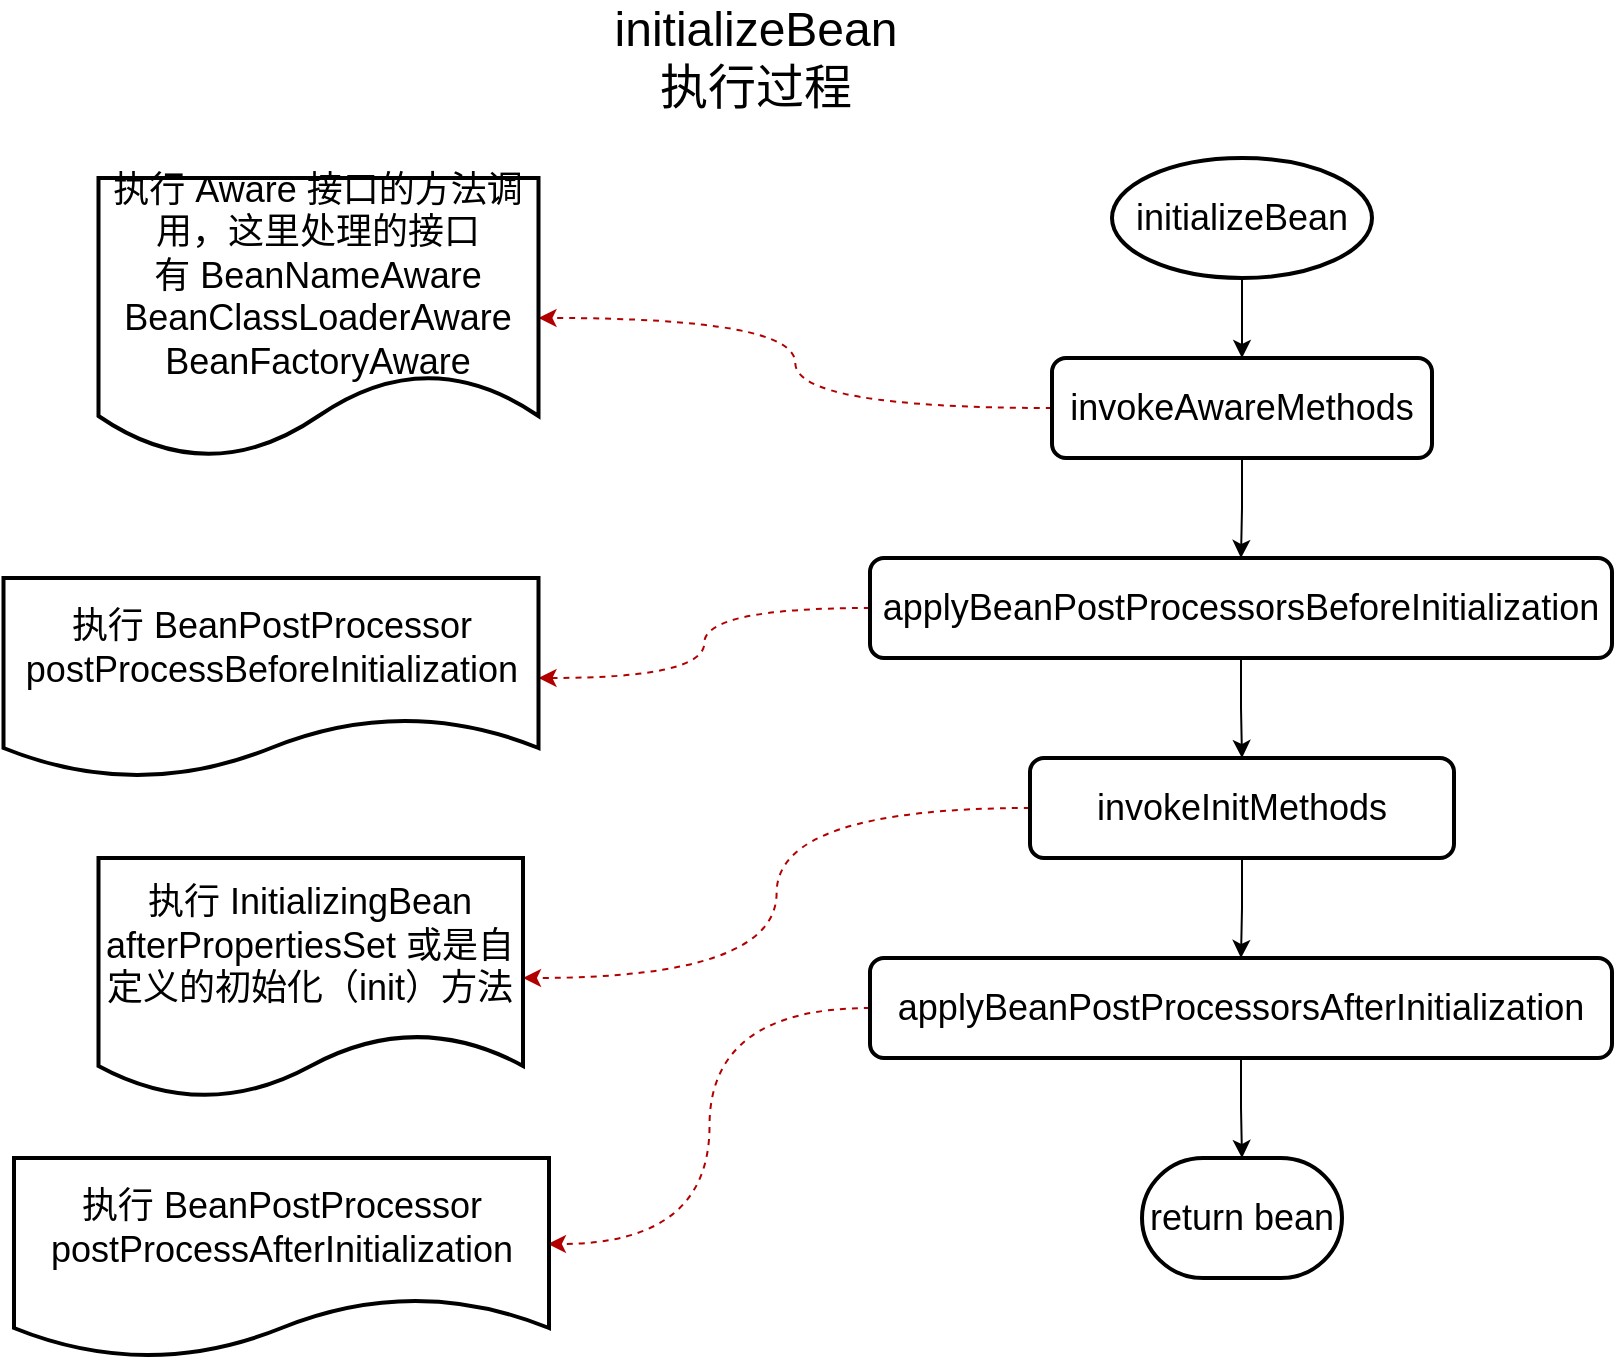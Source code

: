 <mxfile version="18.2.1" type="github">
  <diagram id="KOqec2Zq2-epZErjFMoj" name="Page-1">
    <mxGraphModel dx="2249" dy="794" grid="1" gridSize="10" guides="1" tooltips="1" connect="1" arrows="1" fold="1" page="1" pageScale="1" pageWidth="827" pageHeight="1169" math="0" shadow="0">
      <root>
        <mxCell id="0" />
        <mxCell id="1" parent="0" />
        <mxCell id="N_PFa5pl4ToR3S_AZAu7-3" style="edgeStyle=orthogonalEdgeStyle;rounded=0;orthogonalLoop=1;jettySize=auto;html=1;fontSize=18;" edge="1" parent="1" source="N_PFa5pl4ToR3S_AZAu7-1" target="N_PFa5pl4ToR3S_AZAu7-2">
          <mxGeometry relative="1" as="geometry" />
        </mxCell>
        <mxCell id="N_PFa5pl4ToR3S_AZAu7-1" value="&lt;font style=&quot;font-size: 18px;&quot;&gt;initializeBean&lt;/font&gt;" style="strokeWidth=2;html=1;shape=mxgraph.flowchart.start_1;whiteSpace=wrap;" vertex="1" parent="1">
          <mxGeometry x="349" y="190" width="130" height="60" as="geometry" />
        </mxCell>
        <mxCell id="N_PFa5pl4ToR3S_AZAu7-5" value="" style="edgeStyle=orthogonalEdgeStyle;orthogonalLoop=1;jettySize=auto;html=1;fontSize=18;curved=1;dashed=1;fillColor=#e51400;strokeColor=#B20000;" edge="1" parent="1" source="N_PFa5pl4ToR3S_AZAu7-2" target="N_PFa5pl4ToR3S_AZAu7-4">
          <mxGeometry relative="1" as="geometry" />
        </mxCell>
        <mxCell id="N_PFa5pl4ToR3S_AZAu7-7" style="edgeStyle=orthogonalEdgeStyle;rounded=0;orthogonalLoop=1;jettySize=auto;html=1;fontSize=18;" edge="1" parent="1" source="N_PFa5pl4ToR3S_AZAu7-2" target="N_PFa5pl4ToR3S_AZAu7-6">
          <mxGeometry relative="1" as="geometry" />
        </mxCell>
        <mxCell id="N_PFa5pl4ToR3S_AZAu7-2" value="invokeAwareMethods" style="rounded=1;whiteSpace=wrap;html=1;absoluteArcSize=1;arcSize=14;strokeWidth=2;fontSize=18;" vertex="1" parent="1">
          <mxGeometry x="319" y="290" width="190" height="50" as="geometry" />
        </mxCell>
        <mxCell id="N_PFa5pl4ToR3S_AZAu7-4" value="执行 Aware 接口的方法调用，这里处理的接口有&amp;nbsp;BeanNameAware &lt;br&gt;BeanClassLoaderAware&lt;br&gt;BeanFactoryAware" style="shape=document;whiteSpace=wrap;html=1;boundedLbl=1;fontSize=18;rounded=1;arcSize=14;strokeWidth=2;" vertex="1" parent="1">
          <mxGeometry x="-157.75" y="200" width="220" height="140" as="geometry" />
        </mxCell>
        <mxCell id="N_PFa5pl4ToR3S_AZAu7-9" value="" style="edgeStyle=orthogonalEdgeStyle;orthogonalLoop=1;jettySize=auto;html=1;fontSize=18;curved=1;dashed=1;fillColor=#e51400;strokeColor=#B20000;" edge="1" parent="1" source="N_PFa5pl4ToR3S_AZAu7-6" target="N_PFa5pl4ToR3S_AZAu7-8">
          <mxGeometry relative="1" as="geometry" />
        </mxCell>
        <mxCell id="N_PFa5pl4ToR3S_AZAu7-11" style="edgeStyle=orthogonalEdgeStyle;rounded=0;orthogonalLoop=1;jettySize=auto;html=1;fontSize=18;" edge="1" parent="1" source="N_PFa5pl4ToR3S_AZAu7-6" target="N_PFa5pl4ToR3S_AZAu7-10">
          <mxGeometry relative="1" as="geometry" />
        </mxCell>
        <mxCell id="N_PFa5pl4ToR3S_AZAu7-6" value="applyBeanPostProcessorsBeforeInitialization" style="rounded=1;whiteSpace=wrap;html=1;absoluteArcSize=1;arcSize=14;strokeWidth=2;fontSize=18;" vertex="1" parent="1">
          <mxGeometry x="228" y="390" width="371" height="50" as="geometry" />
        </mxCell>
        <mxCell id="N_PFa5pl4ToR3S_AZAu7-8" value="执行&amp;nbsp;BeanPostProcessor&lt;br&gt;postProcessBeforeInitialization" style="shape=document;whiteSpace=wrap;html=1;boundedLbl=1;fontSize=18;rounded=1;arcSize=14;strokeWidth=2;" vertex="1" parent="1">
          <mxGeometry x="-205.25" y="400" width="267.5" height="100" as="geometry" />
        </mxCell>
        <mxCell id="N_PFa5pl4ToR3S_AZAu7-13" value="" style="edgeStyle=orthogonalEdgeStyle;orthogonalLoop=1;jettySize=auto;html=1;fontSize=18;curved=1;dashed=1;fillColor=#e51400;strokeColor=#B20000;" edge="1" parent="1" source="N_PFa5pl4ToR3S_AZAu7-10" target="N_PFa5pl4ToR3S_AZAu7-12">
          <mxGeometry relative="1" as="geometry" />
        </mxCell>
        <mxCell id="N_PFa5pl4ToR3S_AZAu7-15" style="edgeStyle=orthogonalEdgeStyle;rounded=0;orthogonalLoop=1;jettySize=auto;html=1;entryX=0.5;entryY=0;entryDx=0;entryDy=0;fontSize=18;" edge="1" parent="1" source="N_PFa5pl4ToR3S_AZAu7-10" target="N_PFa5pl4ToR3S_AZAu7-14">
          <mxGeometry relative="1" as="geometry" />
        </mxCell>
        <mxCell id="N_PFa5pl4ToR3S_AZAu7-10" value="invokeInitMethods" style="rounded=1;whiteSpace=wrap;html=1;absoluteArcSize=1;arcSize=14;strokeWidth=2;fontSize=18;" vertex="1" parent="1">
          <mxGeometry x="308" y="490" width="212" height="50" as="geometry" />
        </mxCell>
        <mxCell id="N_PFa5pl4ToR3S_AZAu7-12" value="执行&amp;nbsp;InitializingBean&lt;br&gt;afterPropertiesSet 或是自定义的初始化（init）方法" style="shape=document;whiteSpace=wrap;html=1;boundedLbl=1;fontSize=18;rounded=1;arcSize=14;strokeWidth=2;size=0.267;" vertex="1" parent="1">
          <mxGeometry x="-157.75" y="540" width="212.25" height="120" as="geometry" />
        </mxCell>
        <mxCell id="N_PFa5pl4ToR3S_AZAu7-17" style="edgeStyle=orthogonalEdgeStyle;rounded=0;orthogonalLoop=1;jettySize=auto;html=1;entryX=0.5;entryY=0;entryDx=0;entryDy=0;entryPerimeter=0;fontSize=18;" edge="1" parent="1" source="N_PFa5pl4ToR3S_AZAu7-14" target="N_PFa5pl4ToR3S_AZAu7-16">
          <mxGeometry relative="1" as="geometry" />
        </mxCell>
        <mxCell id="N_PFa5pl4ToR3S_AZAu7-20" style="edgeStyle=orthogonalEdgeStyle;curved=1;orthogonalLoop=1;jettySize=auto;html=1;entryX=0.998;entryY=0.43;entryDx=0;entryDy=0;entryPerimeter=0;dashed=1;fontSize=24;fillColor=#e51400;strokeColor=#B20000;" edge="1" parent="1" source="N_PFa5pl4ToR3S_AZAu7-14" target="N_PFa5pl4ToR3S_AZAu7-19">
          <mxGeometry relative="1" as="geometry" />
        </mxCell>
        <mxCell id="N_PFa5pl4ToR3S_AZAu7-14" value="applyBeanPostProcessorsAfterInitialization" style="rounded=1;whiteSpace=wrap;html=1;absoluteArcSize=1;arcSize=14;strokeWidth=2;fontSize=18;" vertex="1" parent="1">
          <mxGeometry x="228" y="590" width="371" height="50" as="geometry" />
        </mxCell>
        <mxCell id="N_PFa5pl4ToR3S_AZAu7-16" value="return bean" style="strokeWidth=2;html=1;shape=mxgraph.flowchart.terminator;whiteSpace=wrap;fontSize=18;" vertex="1" parent="1">
          <mxGeometry x="364" y="690" width="100" height="60" as="geometry" />
        </mxCell>
        <mxCell id="N_PFa5pl4ToR3S_AZAu7-18" value="&lt;font style=&quot;font-size: 24px;&quot;&gt;initializeBean&lt;br&gt;执行过程&lt;/font&gt;" style="text;html=1;strokeColor=none;fillColor=none;align=center;verticalAlign=middle;whiteSpace=wrap;rounded=0;fontSize=18;" vertex="1" parent="1">
          <mxGeometry x="112.5" y="120" width="115.5" height="40" as="geometry" />
        </mxCell>
        <mxCell id="N_PFa5pl4ToR3S_AZAu7-19" value="执行&amp;nbsp;BeanPostProcessor&lt;br&gt;postProcessAfterInitialization" style="shape=document;whiteSpace=wrap;html=1;boundedLbl=1;fontSize=18;rounded=1;arcSize=14;strokeWidth=2;" vertex="1" parent="1">
          <mxGeometry x="-200" y="690" width="267.5" height="100" as="geometry" />
        </mxCell>
      </root>
    </mxGraphModel>
  </diagram>
</mxfile>
